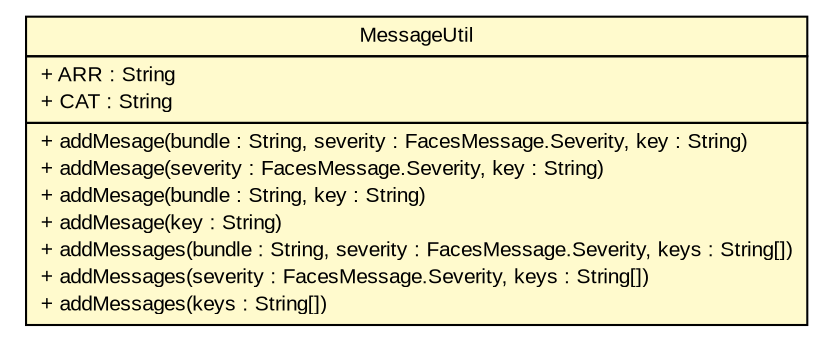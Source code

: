 #!/usr/local/bin/dot
#
# Class diagram 
# Generated by UMLGraph version R5_6 (http://www.umlgraph.org/)
#

digraph G {
	edge [fontname="arial",fontsize=10,labelfontname="arial",labelfontsize=10];
	node [fontname="arial",fontsize=10,shape=plaintext];
	nodesep=0.25;
	ranksep=0.5;
	// br.gov.to.sefaz.util.MessageUtil
	c17 [label=<<table title="br.gov.to.sefaz.util.MessageUtil" border="0" cellborder="1" cellspacing="0" cellpadding="2" port="p" bgcolor="lemonChiffon" href="./MessageUtil.html">
		<tr><td><table border="0" cellspacing="0" cellpadding="1">
<tr><td align="center" balign="center"> MessageUtil </td></tr>
		</table></td></tr>
		<tr><td><table border="0" cellspacing="0" cellpadding="1">
<tr><td align="left" balign="left"> + ARR : String </td></tr>
<tr><td align="left" balign="left"> + CAT : String </td></tr>
		</table></td></tr>
		<tr><td><table border="0" cellspacing="0" cellpadding="1">
<tr><td align="left" balign="left"> + addMesage(bundle : String, severity : FacesMessage.Severity, key : String) </td></tr>
<tr><td align="left" balign="left"> + addMesage(severity : FacesMessage.Severity, key : String) </td></tr>
<tr><td align="left" balign="left"> + addMesage(bundle : String, key : String) </td></tr>
<tr><td align="left" balign="left"> + addMesage(key : String) </td></tr>
<tr><td align="left" balign="left"> + addMessages(bundle : String, severity : FacesMessage.Severity, keys : String[]) </td></tr>
<tr><td align="left" balign="left"> + addMessages(severity : FacesMessage.Severity, keys : String[]) </td></tr>
<tr><td align="left" balign="left"> + addMessages(keys : String[]) </td></tr>
		</table></td></tr>
		</table>>, URL="./MessageUtil.html", fontname="arial", fontcolor="black", fontsize=10.0];
}

